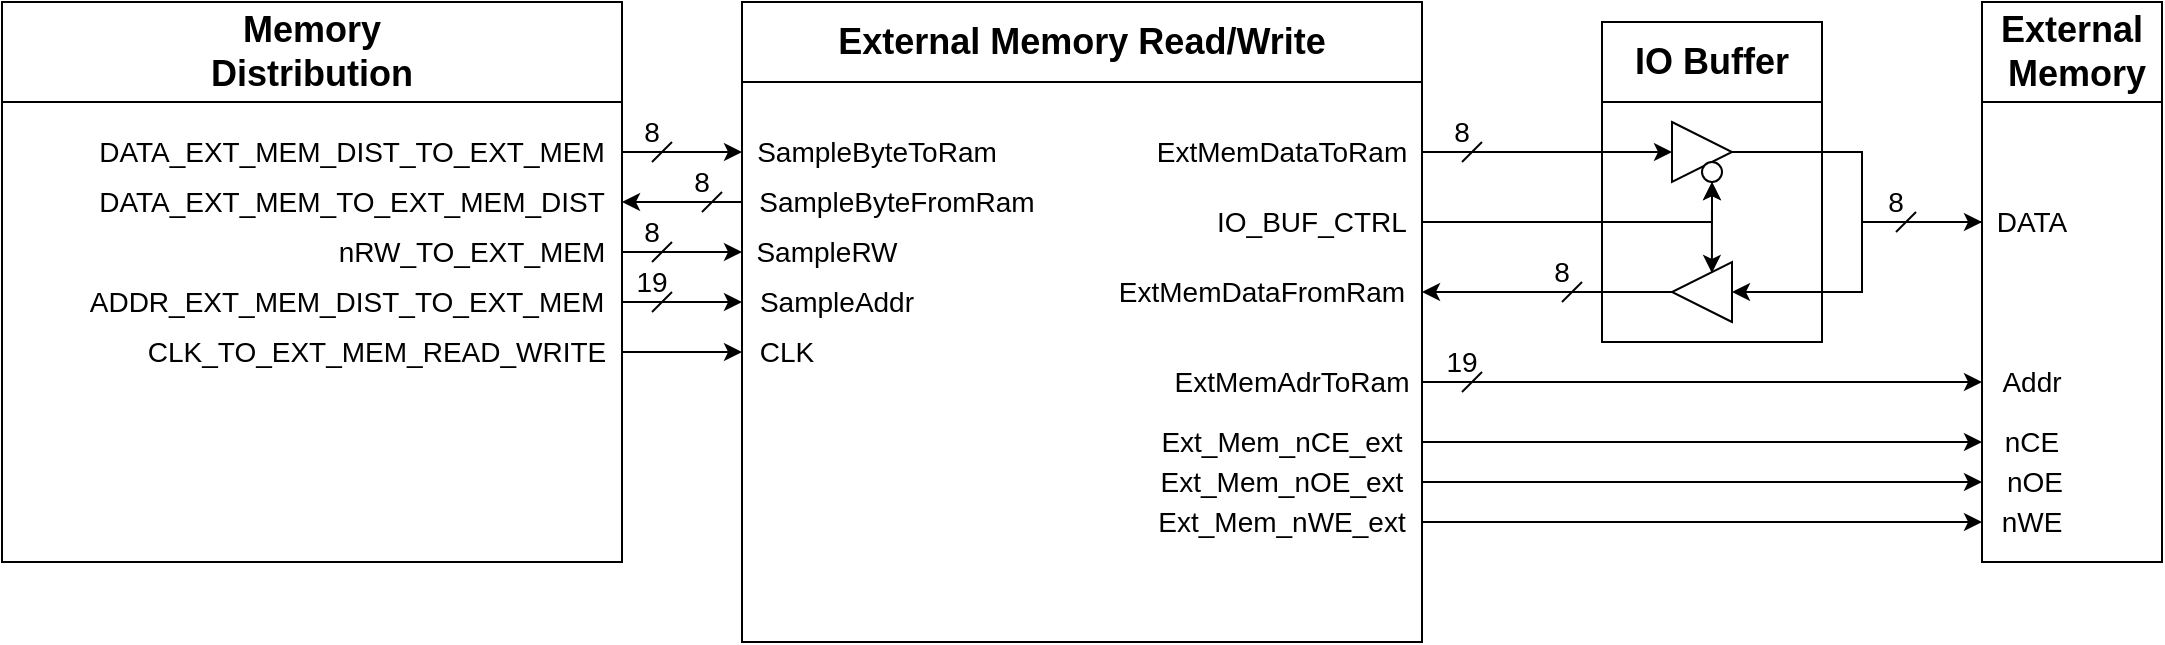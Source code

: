 <mxfile version="24.8.2">
  <diagram name="Side-1" id="5EiDSMVF_ckPQD6bd7NJ">
    <mxGraphModel dx="2022" dy="622" grid="1" gridSize="5" guides="1" tooltips="1" connect="1" arrows="1" fold="1" page="1" pageScale="1" pageWidth="827" pageHeight="1169" math="0" shadow="0">
      <root>
        <mxCell id="0" />
        <mxCell id="1" parent="0" />
        <mxCell id="NuFj_WlURmycuzml55bR-6" value="&lt;font style=&quot;font-size: 18px;&quot;&gt;External Memory Read/Write&lt;/font&gt;" style="swimlane;whiteSpace=wrap;html=1;startSize=40;" vertex="1" parent="1">
          <mxGeometry x="260" y="80" width="340" height="320" as="geometry" />
        </mxCell>
        <mxCell id="NuFj_WlURmycuzml55bR-20" value="&lt;font style=&quot;font-size: 14px;&quot;&gt;IO_BUF_CTRL&lt;/font&gt;" style="text;html=1;align=center;verticalAlign=middle;whiteSpace=wrap;rounded=0;" vertex="1" parent="NuFj_WlURmycuzml55bR-6">
          <mxGeometry x="230" y="100" width="110" height="20" as="geometry" />
        </mxCell>
        <mxCell id="NuFj_WlURmycuzml55bR-24" value="&lt;font style=&quot;font-size: 14px;&quot;&gt;ExtMemDataToRam&lt;/font&gt;" style="text;html=1;align=center;verticalAlign=middle;whiteSpace=wrap;rounded=0;" vertex="1" parent="NuFj_WlURmycuzml55bR-6">
          <mxGeometry x="200" y="65" width="140" height="20" as="geometry" />
        </mxCell>
        <mxCell id="NuFj_WlURmycuzml55bR-28" value="&lt;font style=&quot;font-size: 14px;&quot;&gt;ExtMemDataFromRam&lt;/font&gt;" style="text;html=1;align=center;verticalAlign=middle;whiteSpace=wrap;rounded=0;" vertex="1" parent="NuFj_WlURmycuzml55bR-6">
          <mxGeometry x="180" y="135" width="160" height="20" as="geometry" />
        </mxCell>
        <mxCell id="NuFj_WlURmycuzml55bR-31" value="&lt;font style=&quot;font-size: 14px;&quot;&gt;ExtMemAdrToRam&lt;/font&gt;" style="text;html=1;align=center;verticalAlign=middle;whiteSpace=wrap;rounded=0;" vertex="1" parent="NuFj_WlURmycuzml55bR-6">
          <mxGeometry x="210" y="180" width="130" height="20" as="geometry" />
        </mxCell>
        <mxCell id="NuFj_WlURmycuzml55bR-33" value="&lt;font style=&quot;font-size: 14px;&quot;&gt;Ext_Mem_nCE_ext&lt;/font&gt;" style="text;html=1;align=center;verticalAlign=middle;whiteSpace=wrap;rounded=0;" vertex="1" parent="NuFj_WlURmycuzml55bR-6">
          <mxGeometry x="200" y="210" width="140" height="20" as="geometry" />
        </mxCell>
        <mxCell id="NuFj_WlURmycuzml55bR-36" value="&lt;font style=&quot;font-size: 14px;&quot;&gt;Ext_Mem_nOE_ext&lt;/font&gt;" style="text;html=1;align=center;verticalAlign=middle;whiteSpace=wrap;rounded=0;" vertex="1" parent="NuFj_WlURmycuzml55bR-6">
          <mxGeometry x="200" y="230" width="140" height="20" as="geometry" />
        </mxCell>
        <mxCell id="NuFj_WlURmycuzml55bR-37" value="&lt;font style=&quot;font-size: 14px;&quot;&gt;Ext_Mem_nWE_ext&lt;/font&gt;" style="text;html=1;align=center;verticalAlign=middle;whiteSpace=wrap;rounded=0;" vertex="1" parent="NuFj_WlURmycuzml55bR-6">
          <mxGeometry x="200" y="250" width="140" height="20" as="geometry" />
        </mxCell>
        <mxCell id="NuFj_WlURmycuzml55bR-50" value="&lt;font style=&quot;font-size: 14px;&quot;&gt;SampleByteToRam&lt;/font&gt;" style="text;html=1;align=center;verticalAlign=middle;whiteSpace=wrap;rounded=0;" vertex="1" parent="NuFj_WlURmycuzml55bR-6">
          <mxGeometry y="65" width="135" height="20" as="geometry" />
        </mxCell>
        <mxCell id="NuFj_WlURmycuzml55bR-51" value="&lt;font style=&quot;font-size: 14px;&quot;&gt;SampleByteFromRam&lt;/font&gt;" style="text;html=1;align=center;verticalAlign=middle;whiteSpace=wrap;rounded=0;" vertex="1" parent="NuFj_WlURmycuzml55bR-6">
          <mxGeometry y="90" width="155" height="20" as="geometry" />
        </mxCell>
        <mxCell id="NuFj_WlURmycuzml55bR-52" value="&lt;font style=&quot;font-size: 14px;&quot;&gt;SampleRW&lt;/font&gt;" style="text;html=1;align=center;verticalAlign=middle;whiteSpace=wrap;rounded=0;" vertex="1" parent="NuFj_WlURmycuzml55bR-6">
          <mxGeometry y="115" width="85" height="20" as="geometry" />
        </mxCell>
        <mxCell id="NuFj_WlURmycuzml55bR-53" value="&lt;font style=&quot;font-size: 14px;&quot;&gt;SampleAddr&lt;/font&gt;" style="text;html=1;align=center;verticalAlign=middle;whiteSpace=wrap;rounded=0;" vertex="1" parent="NuFj_WlURmycuzml55bR-6">
          <mxGeometry y="140" width="95" height="20" as="geometry" />
        </mxCell>
        <mxCell id="NuFj_WlURmycuzml55bR-54" value="&lt;font style=&quot;font-size: 14px;&quot;&gt;CLK&lt;/font&gt;" style="text;html=1;align=center;verticalAlign=middle;whiteSpace=wrap;rounded=0;" vertex="1" parent="NuFj_WlURmycuzml55bR-6">
          <mxGeometry y="165" width="45" height="20" as="geometry" />
        </mxCell>
        <mxCell id="NuFj_WlURmycuzml55bR-7" value="&lt;font style=&quot;font-size: 18px;&quot;&gt;IO Buffer&lt;/font&gt;" style="swimlane;whiteSpace=wrap;html=1;startSize=40;" vertex="1" parent="1">
          <mxGeometry x="690" y="90" width="110" height="160" as="geometry" />
        </mxCell>
        <mxCell id="NuFj_WlURmycuzml55bR-23" style="edgeStyle=orthogonalEdgeStyle;rounded=0;orthogonalLoop=1;jettySize=auto;html=1;entryX=0;entryY=0.5;entryDx=0;entryDy=0;" edge="1" parent="1" source="NuFj_WlURmycuzml55bR-9" target="NuFj_WlURmycuzml55bR-16">
          <mxGeometry relative="1" as="geometry">
            <Array as="points">
              <mxPoint x="820" y="155" />
              <mxPoint x="820" y="190" />
            </Array>
          </mxGeometry>
        </mxCell>
        <mxCell id="NuFj_WlURmycuzml55bR-9" value="" style="triangle;whiteSpace=wrap;html=1;" vertex="1" parent="1">
          <mxGeometry x="725" y="140" width="30" height="30" as="geometry" />
        </mxCell>
        <mxCell id="NuFj_WlURmycuzml55bR-30" style="edgeStyle=orthogonalEdgeStyle;rounded=0;orthogonalLoop=1;jettySize=auto;html=1;entryX=1;entryY=0.5;entryDx=0;entryDy=0;" edge="1" parent="1" source="NuFj_WlURmycuzml55bR-10" target="NuFj_WlURmycuzml55bR-28">
          <mxGeometry relative="1" as="geometry" />
        </mxCell>
        <mxCell id="NuFj_WlURmycuzml55bR-10" value="" style="triangle;whiteSpace=wrap;html=1;direction=west;" vertex="1" parent="1">
          <mxGeometry x="725" y="210" width="30" height="30" as="geometry" />
        </mxCell>
        <mxCell id="NuFj_WlURmycuzml55bR-11" value="" style="ellipse;whiteSpace=wrap;html=1;aspect=fixed;" vertex="1" parent="1">
          <mxGeometry x="740" y="160" width="10" height="10" as="geometry" />
        </mxCell>
        <mxCell id="NuFj_WlURmycuzml55bR-12" style="edgeStyle=orthogonalEdgeStyle;rounded=0;orthogonalLoop=1;jettySize=auto;html=1;exitX=0.5;exitY=1;exitDx=0;exitDy=0;entryX=0.335;entryY=0.818;entryDx=0;entryDy=0;entryPerimeter=0;startArrow=classic;startFill=1;" edge="1" parent="1" source="NuFj_WlURmycuzml55bR-11" target="NuFj_WlURmycuzml55bR-10">
          <mxGeometry relative="1" as="geometry" />
        </mxCell>
        <mxCell id="NuFj_WlURmycuzml55bR-14" value="&lt;font style=&quot;font-size: 18px;&quot;&gt;External&lt;br&gt;&amp;nbsp;Memory&lt;/font&gt;" style="swimlane;whiteSpace=wrap;html=1;startSize=50;" vertex="1" parent="1">
          <mxGeometry x="880" y="80" width="90" height="280" as="geometry" />
        </mxCell>
        <mxCell id="NuFj_WlURmycuzml55bR-16" value="&lt;span style=&quot;font-size: 14px;&quot;&gt;DATA&lt;/span&gt;" style="text;html=1;align=center;verticalAlign=middle;whiteSpace=wrap;rounded=0;" vertex="1" parent="NuFj_WlURmycuzml55bR-14">
          <mxGeometry y="100" width="50" height="20" as="geometry" />
        </mxCell>
        <mxCell id="NuFj_WlURmycuzml55bR-15" value="&lt;font style=&quot;font-size: 14px;&quot;&gt;Addr&lt;/font&gt;" style="text;html=1;align=center;verticalAlign=middle;whiteSpace=wrap;rounded=0;" vertex="1" parent="NuFj_WlURmycuzml55bR-14">
          <mxGeometry y="180" width="50" height="20" as="geometry" />
        </mxCell>
        <mxCell id="NuFj_WlURmycuzml55bR-18" value="&lt;font style=&quot;font-size: 14px;&quot;&gt;nCE&lt;/font&gt;" style="text;html=1;align=center;verticalAlign=middle;whiteSpace=wrap;rounded=0;" vertex="1" parent="NuFj_WlURmycuzml55bR-14">
          <mxGeometry y="210" width="50" height="20" as="geometry" />
        </mxCell>
        <mxCell id="NuFj_WlURmycuzml55bR-19" value="&lt;font style=&quot;font-size: 14px;&quot;&gt;nOE&lt;/font&gt;" style="text;html=1;align=center;verticalAlign=middle;whiteSpace=wrap;rounded=0;" vertex="1" parent="NuFj_WlURmycuzml55bR-14">
          <mxGeometry y="230" width="53" height="20" as="geometry" />
        </mxCell>
        <mxCell id="NuFj_WlURmycuzml55bR-17" value="&lt;font style=&quot;font-size: 14px;&quot;&gt;nWE&lt;/font&gt;" style="text;html=1;align=center;verticalAlign=middle;whiteSpace=wrap;rounded=0;" vertex="1" parent="NuFj_WlURmycuzml55bR-14">
          <mxGeometry y="250" width="50" height="20" as="geometry" />
        </mxCell>
        <mxCell id="NuFj_WlURmycuzml55bR-21" style="edgeStyle=orthogonalEdgeStyle;rounded=0;orthogonalLoop=1;jettySize=auto;html=1;exitX=1;exitY=0.5;exitDx=0;exitDy=0;entryX=0.5;entryY=1;entryDx=0;entryDy=0;startArrow=none;startFill=0;" edge="1" parent="1" source="NuFj_WlURmycuzml55bR-20" target="NuFj_WlURmycuzml55bR-11">
          <mxGeometry relative="1" as="geometry" />
        </mxCell>
        <mxCell id="NuFj_WlURmycuzml55bR-22" style="edgeStyle=orthogonalEdgeStyle;rounded=0;orthogonalLoop=1;jettySize=auto;html=1;exitX=0;exitY=0.5;exitDx=0;exitDy=0;entryX=0;entryY=0.5;entryDx=0;entryDy=0;" edge="1" parent="1" source="NuFj_WlURmycuzml55bR-16" target="NuFj_WlURmycuzml55bR-10">
          <mxGeometry relative="1" as="geometry">
            <Array as="points">
              <mxPoint x="820" y="190" />
              <mxPoint x="820" y="225" />
            </Array>
          </mxGeometry>
        </mxCell>
        <mxCell id="NuFj_WlURmycuzml55bR-27" style="edgeStyle=orthogonalEdgeStyle;rounded=0;orthogonalLoop=1;jettySize=auto;html=1;entryX=0;entryY=0.5;entryDx=0;entryDy=0;" edge="1" parent="1" source="NuFj_WlURmycuzml55bR-24" target="NuFj_WlURmycuzml55bR-9">
          <mxGeometry relative="1" as="geometry" />
        </mxCell>
        <mxCell id="NuFj_WlURmycuzml55bR-32" style="edgeStyle=orthogonalEdgeStyle;rounded=0;orthogonalLoop=1;jettySize=auto;html=1;entryX=0;entryY=0.5;entryDx=0;entryDy=0;" edge="1" parent="1" source="NuFj_WlURmycuzml55bR-31" target="NuFj_WlURmycuzml55bR-15">
          <mxGeometry relative="1" as="geometry" />
        </mxCell>
        <mxCell id="NuFj_WlURmycuzml55bR-38" style="edgeStyle=orthogonalEdgeStyle;rounded=0;orthogonalLoop=1;jettySize=auto;html=1;entryX=0;entryY=0.5;entryDx=0;entryDy=0;" edge="1" parent="1" source="NuFj_WlURmycuzml55bR-33" target="NuFj_WlURmycuzml55bR-18">
          <mxGeometry relative="1" as="geometry" />
        </mxCell>
        <mxCell id="NuFj_WlURmycuzml55bR-39" style="edgeStyle=orthogonalEdgeStyle;rounded=0;orthogonalLoop=1;jettySize=auto;html=1;entryX=0;entryY=0.5;entryDx=0;entryDy=0;" edge="1" parent="1" source="NuFj_WlURmycuzml55bR-36" target="NuFj_WlURmycuzml55bR-19">
          <mxGeometry relative="1" as="geometry" />
        </mxCell>
        <mxCell id="NuFj_WlURmycuzml55bR-40" style="edgeStyle=orthogonalEdgeStyle;rounded=0;orthogonalLoop=1;jettySize=auto;html=1;entryX=0;entryY=0.5;entryDx=0;entryDy=0;" edge="1" parent="1" source="NuFj_WlURmycuzml55bR-37" target="NuFj_WlURmycuzml55bR-17">
          <mxGeometry relative="1" as="geometry" />
        </mxCell>
        <mxCell id="NuFj_WlURmycuzml55bR-41" value="" style="endArrow=none;html=1;rounded=0;" edge="1" parent="1">
          <mxGeometry width="50" height="50" relative="1" as="geometry">
            <mxPoint x="620" y="275" as="sourcePoint" />
            <mxPoint x="630" y="265" as="targetPoint" />
          </mxGeometry>
        </mxCell>
        <mxCell id="NuFj_WlURmycuzml55bR-42" value="&lt;font style=&quot;font-size: 14px;&quot;&gt;19&lt;/font&gt;" style="text;html=1;align=center;verticalAlign=middle;whiteSpace=wrap;rounded=0;" vertex="1" parent="1">
          <mxGeometry x="610" y="250" width="20" height="20" as="geometry" />
        </mxCell>
        <mxCell id="NuFj_WlURmycuzml55bR-43" value="" style="endArrow=none;html=1;rounded=0;" edge="1" parent="1">
          <mxGeometry width="50" height="50" relative="1" as="geometry">
            <mxPoint x="670" y="230" as="sourcePoint" />
            <mxPoint x="680" y="220" as="targetPoint" />
          </mxGeometry>
        </mxCell>
        <mxCell id="NuFj_WlURmycuzml55bR-44" value="&lt;font style=&quot;font-size: 14px;&quot;&gt;8&lt;/font&gt;" style="text;html=1;align=center;verticalAlign=middle;whiteSpace=wrap;rounded=0;" vertex="1" parent="1">
          <mxGeometry x="660" y="205" width="20" height="20" as="geometry" />
        </mxCell>
        <mxCell id="NuFj_WlURmycuzml55bR-45" value="" style="endArrow=none;html=1;rounded=0;" edge="1" parent="1">
          <mxGeometry width="50" height="50" relative="1" as="geometry">
            <mxPoint x="620" y="160" as="sourcePoint" />
            <mxPoint x="630" y="150" as="targetPoint" />
          </mxGeometry>
        </mxCell>
        <mxCell id="NuFj_WlURmycuzml55bR-46" value="&lt;font style=&quot;font-size: 14px;&quot;&gt;8&lt;/font&gt;" style="text;html=1;align=center;verticalAlign=middle;whiteSpace=wrap;rounded=0;" vertex="1" parent="1">
          <mxGeometry x="610" y="135" width="20" height="20" as="geometry" />
        </mxCell>
        <mxCell id="NuFj_WlURmycuzml55bR-48" value="" style="endArrow=none;html=1;rounded=0;" edge="1" parent="1">
          <mxGeometry width="50" height="50" relative="1" as="geometry">
            <mxPoint x="837" y="195" as="sourcePoint" />
            <mxPoint x="847" y="185" as="targetPoint" />
          </mxGeometry>
        </mxCell>
        <mxCell id="NuFj_WlURmycuzml55bR-49" value="&lt;font style=&quot;font-size: 14px;&quot;&gt;8&lt;/font&gt;" style="text;html=1;align=center;verticalAlign=middle;whiteSpace=wrap;rounded=0;" vertex="1" parent="1">
          <mxGeometry x="827" y="170" width="20" height="20" as="geometry" />
        </mxCell>
        <mxCell id="NuFj_WlURmycuzml55bR-68" value="&lt;span style=&quot;font-size: 18px;&quot;&gt;Memory&lt;br&gt;Distribution&lt;/span&gt;" style="swimlane;whiteSpace=wrap;html=1;startSize=50;" vertex="1" parent="1">
          <mxGeometry x="-110" y="80" width="310" height="280" as="geometry" />
        </mxCell>
        <mxCell id="NuFj_WlURmycuzml55bR-74" value="&lt;font style=&quot;font-size: 14px;&quot;&gt;DATA_EXT_MEM_DIST_TO_EXT_MEM&lt;/font&gt;" style="text;html=1;align=center;verticalAlign=middle;whiteSpace=wrap;rounded=0;" vertex="1" parent="NuFj_WlURmycuzml55bR-68">
          <mxGeometry x="40" y="65" width="270" height="20" as="geometry" />
        </mxCell>
        <mxCell id="NuFj_WlURmycuzml55bR-78" value="&lt;font style=&quot;font-size: 14px;&quot;&gt;DATA_EXT_MEM_TO_EXT_MEM_DIST&lt;/font&gt;" style="text;html=1;align=center;verticalAlign=middle;whiteSpace=wrap;rounded=0;" vertex="1" parent="NuFj_WlURmycuzml55bR-68">
          <mxGeometry x="40" y="90" width="270" height="20" as="geometry" />
        </mxCell>
        <mxCell id="NuFj_WlURmycuzml55bR-82" value="&lt;font style=&quot;font-size: 14px;&quot;&gt;nRW_TO_EXT_MEM&lt;/font&gt;" style="text;html=1;align=center;verticalAlign=middle;whiteSpace=wrap;rounded=0;" vertex="1" parent="NuFj_WlURmycuzml55bR-68">
          <mxGeometry x="160" y="115" width="150" height="20" as="geometry" />
        </mxCell>
        <mxCell id="NuFj_WlURmycuzml55bR-86" value="&lt;font style=&quot;font-size: 14px;&quot;&gt;ADDR_EXT_MEM_DIST_TO_EXT_MEM&lt;/font&gt;" style="text;html=1;align=center;verticalAlign=middle;whiteSpace=wrap;rounded=0;" vertex="1" parent="NuFj_WlURmycuzml55bR-68">
          <mxGeometry x="35" y="140" width="275" height="20" as="geometry" />
        </mxCell>
        <mxCell id="NuFj_WlURmycuzml55bR-91" value="&lt;font style=&quot;font-size: 14px;&quot;&gt;CLK_TO_EXT_MEM_READ_WRITE&lt;/font&gt;" style="text;html=1;align=center;verticalAlign=middle;whiteSpace=wrap;rounded=0;" vertex="1" parent="NuFj_WlURmycuzml55bR-68">
          <mxGeometry x="65" y="165" width="245" height="20" as="geometry" />
        </mxCell>
        <mxCell id="NuFj_WlURmycuzml55bR-75" style="edgeStyle=orthogonalEdgeStyle;rounded=0;orthogonalLoop=1;jettySize=auto;html=1;entryX=0;entryY=0.5;entryDx=0;entryDy=0;" edge="1" parent="1" source="NuFj_WlURmycuzml55bR-74" target="NuFj_WlURmycuzml55bR-50">
          <mxGeometry relative="1" as="geometry" />
        </mxCell>
        <mxCell id="NuFj_WlURmycuzml55bR-76" value="" style="endArrow=none;html=1;rounded=0;" edge="1" parent="1">
          <mxGeometry width="50" height="50" relative="1" as="geometry">
            <mxPoint x="215" y="160" as="sourcePoint" />
            <mxPoint x="225" y="150" as="targetPoint" />
          </mxGeometry>
        </mxCell>
        <mxCell id="NuFj_WlURmycuzml55bR-77" value="&lt;font style=&quot;font-size: 14px;&quot;&gt;8&lt;/font&gt;" style="text;html=1;align=center;verticalAlign=middle;whiteSpace=wrap;rounded=0;" vertex="1" parent="1">
          <mxGeometry x="205" y="135" width="20" height="20" as="geometry" />
        </mxCell>
        <mxCell id="NuFj_WlURmycuzml55bR-79" style="edgeStyle=orthogonalEdgeStyle;rounded=0;orthogonalLoop=1;jettySize=auto;html=1;" edge="1" parent="1" source="NuFj_WlURmycuzml55bR-51" target="NuFj_WlURmycuzml55bR-78">
          <mxGeometry relative="1" as="geometry" />
        </mxCell>
        <mxCell id="NuFj_WlURmycuzml55bR-80" value="" style="endArrow=none;html=1;rounded=0;" edge="1" parent="1">
          <mxGeometry width="50" height="50" relative="1" as="geometry">
            <mxPoint x="240" y="185" as="sourcePoint" />
            <mxPoint x="250" y="175" as="targetPoint" />
          </mxGeometry>
        </mxCell>
        <mxCell id="NuFj_WlURmycuzml55bR-81" value="&lt;font style=&quot;font-size: 14px;&quot;&gt;8&lt;/font&gt;" style="text;html=1;align=center;verticalAlign=middle;whiteSpace=wrap;rounded=0;" vertex="1" parent="1">
          <mxGeometry x="230" y="160" width="20" height="20" as="geometry" />
        </mxCell>
        <mxCell id="NuFj_WlURmycuzml55bR-83" style="edgeStyle=orthogonalEdgeStyle;rounded=0;orthogonalLoop=1;jettySize=auto;html=1;entryX=0;entryY=0.5;entryDx=0;entryDy=0;" edge="1" parent="1" source="NuFj_WlURmycuzml55bR-82" target="NuFj_WlURmycuzml55bR-52">
          <mxGeometry relative="1" as="geometry" />
        </mxCell>
        <mxCell id="NuFj_WlURmycuzml55bR-84" value="" style="endArrow=none;html=1;rounded=0;" edge="1" parent="1">
          <mxGeometry width="50" height="50" relative="1" as="geometry">
            <mxPoint x="215" y="210" as="sourcePoint" />
            <mxPoint x="225" y="200" as="targetPoint" />
          </mxGeometry>
        </mxCell>
        <mxCell id="NuFj_WlURmycuzml55bR-85" value="&lt;font style=&quot;font-size: 14px;&quot;&gt;8&lt;/font&gt;" style="text;html=1;align=center;verticalAlign=middle;whiteSpace=wrap;rounded=0;" vertex="1" parent="1">
          <mxGeometry x="205" y="185" width="20" height="20" as="geometry" />
        </mxCell>
        <mxCell id="NuFj_WlURmycuzml55bR-88" style="edgeStyle=orthogonalEdgeStyle;rounded=0;orthogonalLoop=1;jettySize=auto;html=1;entryX=0;entryY=0.5;entryDx=0;entryDy=0;" edge="1" parent="1" source="NuFj_WlURmycuzml55bR-86" target="NuFj_WlURmycuzml55bR-53">
          <mxGeometry relative="1" as="geometry" />
        </mxCell>
        <mxCell id="NuFj_WlURmycuzml55bR-89" value="" style="endArrow=none;html=1;rounded=0;" edge="1" parent="1">
          <mxGeometry width="50" height="50" relative="1" as="geometry">
            <mxPoint x="215" y="235" as="sourcePoint" />
            <mxPoint x="225" y="225" as="targetPoint" />
          </mxGeometry>
        </mxCell>
        <mxCell id="NuFj_WlURmycuzml55bR-90" value="&lt;font style=&quot;font-size: 14px;&quot;&gt;19&lt;/font&gt;" style="text;html=1;align=center;verticalAlign=middle;whiteSpace=wrap;rounded=0;" vertex="1" parent="1">
          <mxGeometry x="205" y="210" width="20" height="20" as="geometry" />
        </mxCell>
        <mxCell id="NuFj_WlURmycuzml55bR-92" style="edgeStyle=orthogonalEdgeStyle;rounded=0;orthogonalLoop=1;jettySize=auto;html=1;" edge="1" parent="1" source="NuFj_WlURmycuzml55bR-91" target="NuFj_WlURmycuzml55bR-54">
          <mxGeometry relative="1" as="geometry" />
        </mxCell>
      </root>
    </mxGraphModel>
  </diagram>
</mxfile>

